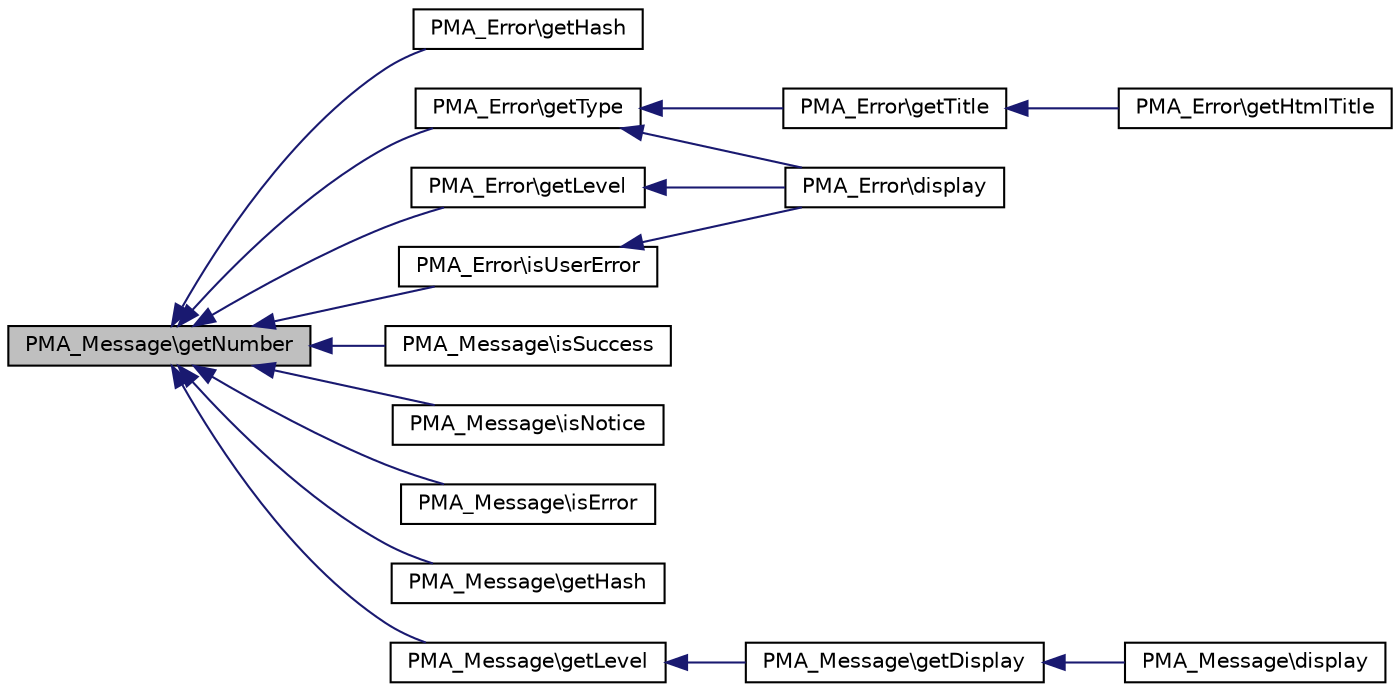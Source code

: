 digraph G
{
  edge [fontname="Helvetica",fontsize="10",labelfontname="Helvetica",labelfontsize="10"];
  node [fontname="Helvetica",fontsize="10",shape=record];
  rankdir="LR";
  Node1 [label="PMA_Message\\getNumber",height=0.2,width=0.4,color="black", fillcolor="grey75", style="filled" fontcolor="black"];
  Node1 -> Node2 [dir="back",color="midnightblue",fontsize="10",style="solid",fontname="Helvetica"];
  Node2 [label="PMA_Error\\getHash",height=0.2,width=0.4,color="black", fillcolor="white", style="filled",URL="$classPMA__Error.html#a7c1a10f8dfbe74a62511cea590777145",tooltip="returns unique PMA_Error::$_hash, if not exists it will be created"];
  Node1 -> Node3 [dir="back",color="midnightblue",fontsize="10",style="solid",fontname="Helvetica"];
  Node3 [label="PMA_Error\\getType",height=0.2,width=0.4,color="black", fillcolor="white", style="filled",URL="$classPMA__Error.html#acee741b6a4eacfeca9d65ee2202f78be",tooltip="returns type of error"];
  Node3 -> Node4 [dir="back",color="midnightblue",fontsize="10",style="solid",fontname="Helvetica"];
  Node4 [label="PMA_Error\\getTitle",height=0.2,width=0.4,color="black", fillcolor="white", style="filled",URL="$classPMA__Error.html#a24e8709d5ab72850d9567f1ca1ed3a98",tooltip="returns title for error"];
  Node4 -> Node5 [dir="back",color="midnightblue",fontsize="10",style="solid",fontname="Helvetica"];
  Node5 [label="PMA_Error\\getHtmlTitle",height=0.2,width=0.4,color="black", fillcolor="white", style="filled",URL="$classPMA__Error.html#a086824028afb06d700d8f2ad3c3e417d",tooltip="returns title prepared for HTML Title-Tag"];
  Node3 -> Node6 [dir="back",color="midnightblue",fontsize="10",style="solid",fontname="Helvetica"];
  Node6 [label="PMA_Error\\display",height=0.2,width=0.4,color="black", fillcolor="white", style="filled",URL="$classPMA__Error.html#a8b50ee3c073f50d9fdd269996a4c20b1",tooltip="Displays the error in HTML."];
  Node1 -> Node7 [dir="back",color="midnightblue",fontsize="10",style="solid",fontname="Helvetica"];
  Node7 [label="PMA_Error\\getLevel",height=0.2,width=0.4,color="black", fillcolor="white", style="filled",URL="$classPMA__Error.html#a2ba5600c131478162cdb7be8401e4bc6",tooltip="returns level of error"];
  Node7 -> Node6 [dir="back",color="midnightblue",fontsize="10",style="solid",fontname="Helvetica"];
  Node1 -> Node8 [dir="back",color="midnightblue",fontsize="10",style="solid",fontname="Helvetica"];
  Node8 [label="PMA_Error\\isUserError",height=0.2,width=0.4,color="black", fillcolor="white", style="filled",URL="$classPMA__Error.html#a6679264f0c24a097a08ed11b52e34ca0",tooltip="whether this error is a user error"];
  Node8 -> Node6 [dir="back",color="midnightblue",fontsize="10",style="solid",fontname="Helvetica"];
  Node1 -> Node9 [dir="back",color="midnightblue",fontsize="10",style="solid",fontname="Helvetica"];
  Node9 [label="PMA_Message\\isSuccess",height=0.2,width=0.4,color="black", fillcolor="white", style="filled",URL="$classPMA__Message.html#a6e2c6683b6ea432f7d62571413b3de29",tooltip="returns whether this message is a success message or not and optionaly makes this message a success m..."];
  Node1 -> Node10 [dir="back",color="midnightblue",fontsize="10",style="solid",fontname="Helvetica"];
  Node10 [label="PMA_Message\\isNotice",height=0.2,width=0.4,color="black", fillcolor="white", style="filled",URL="$classPMA__Message.html#ade3e340dd2b42147eb7f17f1b7a463b7",tooltip="returns whether this message is a notice message or not and optionally makes this message a notice me..."];
  Node1 -> Node11 [dir="back",color="midnightblue",fontsize="10",style="solid",fontname="Helvetica"];
  Node11 [label="PMA_Message\\isError",height=0.2,width=0.4,color="black", fillcolor="white", style="filled",URL="$classPMA__Message.html#a868375f2642673716888f570d2456364",tooltip="returns whether this message is an error message or not and optionally makes this message an error me..."];
  Node1 -> Node12 [dir="back",color="midnightblue",fontsize="10",style="solid",fontname="Helvetica"];
  Node12 [label="PMA_Message\\getHash",height=0.2,width=0.4,color="black", fillcolor="white", style="filled",URL="$classPMA__Message.html#aa22a4e48a71487c64418b31c7d216ad9",tooltip="returns unique PMA_Message::$_hash, if not exists it will be created"];
  Node1 -> Node13 [dir="back",color="midnightblue",fontsize="10",style="solid",fontname="Helvetica"];
  Node13 [label="PMA_Message\\getLevel",height=0.2,width=0.4,color="black", fillcolor="white", style="filled",URL="$classPMA__Message.html#ac1e2480e0be85462940b0b99ca516d46",tooltip="returns level of message"];
  Node13 -> Node14 [dir="back",color="midnightblue",fontsize="10",style="solid",fontname="Helvetica"];
  Node14 [label="PMA_Message\\getDisplay",height=0.2,width=0.4,color="black", fillcolor="white", style="filled",URL="$classPMA__Message.html#ab5a9dc7650dadcd83a3c4bfaf3c3b4d6",tooltip="returns HTML code for displaying this message"];
  Node14 -> Node15 [dir="back",color="midnightblue",fontsize="10",style="solid",fontname="Helvetica"];
  Node15 [label="PMA_Message\\display",height=0.2,width=0.4,color="black", fillcolor="white", style="filled",URL="$classPMA__Message.html#adefab0885ebc8342413a11eda943c512",tooltip="Displays the message in HTML."];
}
